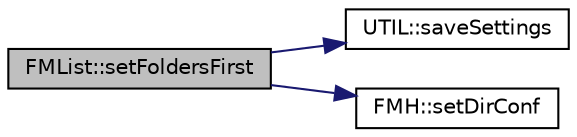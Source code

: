 digraph "FMList::setFoldersFirst"
{
 // INTERACTIVE_SVG=YES
 // LATEX_PDF_SIZE
  edge [fontname="Helvetica",fontsize="10",labelfontname="Helvetica",labelfontsize="10"];
  node [fontname="Helvetica",fontsize="10",shape=record];
  rankdir="LR";
  Node133 [label="FMList::setFoldersFirst",height=0.2,width=0.4,color="black", fillcolor="grey75", style="filled", fontcolor="black",tooltip=" "];
  Node133 -> Node134 [color="midnightblue",fontsize="10",style="solid",fontname="Helvetica"];
  Node134 [label="UTIL::saveSettings",height=0.2,width=0.4,color="black", fillcolor="white", style="filled",URL="$namespace_u_t_i_l.html#a6ac14410332c9d6f7ec133816c74ccca",tooltip=" "];
  Node133 -> Node135 [color="midnightblue",fontsize="10",style="solid",fontname="Helvetica"];
  Node135 [label="FMH::setDirConf",height=0.2,width=0.4,color="black", fillcolor="white", style="filled",URL="$namespace_f_m_h.html#a7529ed27e80f19882f8cda17794abb4c",tooltip=" "];
}
